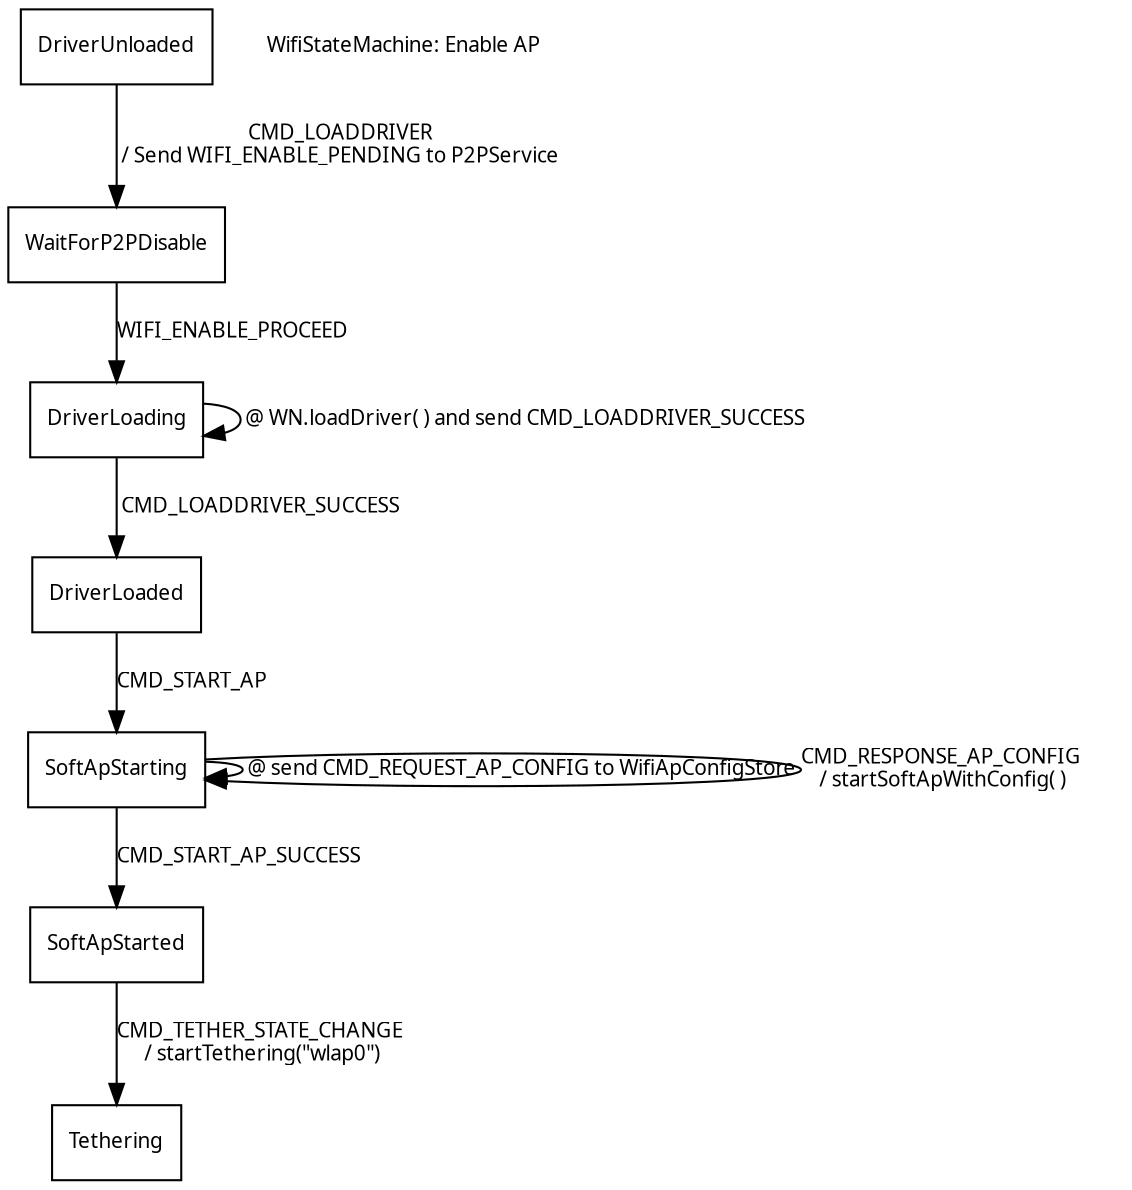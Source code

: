 
digraph automata_0 {
	size = "8.5, 11";
	fontname = "Microsoft YaHei";
	fontsize = 15;
	node [shape = record, fontname = "Microsoft YaHei", fontsize = 10];
	edge [fontname = "Microsoft YaHei", fontsize = 10];
	DriverUnloaded   -> WaitForP2PDisable[ label = "CMD_LOADDRIVER\n / Send WIFI_ENABLE_PENDING to P2PService " ];
	WaitForP2PDisable-> DriverLoading [ label = "WIFI_ENABLE_PROCEED " ];
	DriverLoading  -> DriverLoading [ label = " @ WN.loadDriver( ) and send CMD_LOADDRIVER_SUCCESS " ];
	DriverLoading  -> DriverLoaded [ label = " CMD_LOADDRIVER_SUCCESS " ];
	DriverLoaded-> SoftApStarting [ label = "CMD_START_AP" ];
	SoftApStarting -> SoftApStarting [ label = " @ send CMD_REQUEST_AP_CONFIG to WifiApConfigStore " ];
	SoftApStarting -> SoftApStarting [ label = "CMD_RESPONSE_AP_CONFIG \n / startSoftApWithConfig( ) " ];
	SoftApStarting -> SoftApStarted [ label = "CMD_START_AP_SUCCESS " ];
	SoftApStarted -> Tethering[ label = "CMD_TETHER_STATE_CHANGE \n / startTethering(\"wlap0\") " ];
	"WifiStateMachine: Enable AP" [ shape = plaintext ];
}


